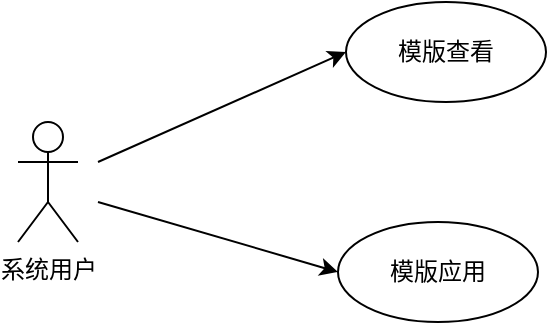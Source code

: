 <mxfile version="24.0.5" type="github">
  <diagram name="第 1 页" id="KTKJsEmMir3S93bBRBbg">
    <mxGraphModel dx="954" dy="606" grid="1" gridSize="10" guides="1" tooltips="1" connect="1" arrows="1" fold="1" page="1" pageScale="1" pageWidth="827" pageHeight="1169" math="0" shadow="0">
      <root>
        <mxCell id="0" />
        <mxCell id="1" parent="0" />
        <mxCell id="21QqtU8G__1vfCwsYd-i-1" value="系统用户" style="shape=umlActor;verticalLabelPosition=bottom;verticalAlign=top;html=1;outlineConnect=0;" vertex="1" parent="1">
          <mxGeometry x="200" y="210" width="30" height="60" as="geometry" />
        </mxCell>
        <mxCell id="21QqtU8G__1vfCwsYd-i-2" value="模版查看" style="ellipse;whiteSpace=wrap;html=1;" vertex="1" parent="1">
          <mxGeometry x="364" y="150" width="100" height="50" as="geometry" />
        </mxCell>
        <mxCell id="21QqtU8G__1vfCwsYd-i-3" value="模版应用" style="ellipse;whiteSpace=wrap;html=1;" vertex="1" parent="1">
          <mxGeometry x="360" y="260" width="100" height="50" as="geometry" />
        </mxCell>
        <mxCell id="21QqtU8G__1vfCwsYd-i-4" value="" style="endArrow=classic;html=1;rounded=0;entryX=0;entryY=0.5;entryDx=0;entryDy=0;" edge="1" parent="1" target="21QqtU8G__1vfCwsYd-i-2">
          <mxGeometry width="50" height="50" relative="1" as="geometry">
            <mxPoint x="240" y="230" as="sourcePoint" />
            <mxPoint x="440" y="290" as="targetPoint" />
          </mxGeometry>
        </mxCell>
        <mxCell id="21QqtU8G__1vfCwsYd-i-5" value="" style="endArrow=classic;html=1;rounded=0;entryX=0;entryY=0.5;entryDx=0;entryDy=0;" edge="1" parent="1" target="21QqtU8G__1vfCwsYd-i-3">
          <mxGeometry width="50" height="50" relative="1" as="geometry">
            <mxPoint x="240" y="250" as="sourcePoint" />
            <mxPoint x="374" y="185" as="targetPoint" />
          </mxGeometry>
        </mxCell>
      </root>
    </mxGraphModel>
  </diagram>
</mxfile>

